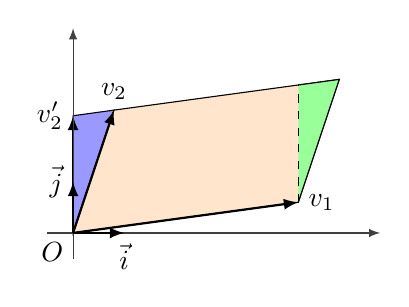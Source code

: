 
\begin{tikzpicture}[scale=1.3,>=latex]

\filldraw[blue!40,draw=black] (0,0) -- (0,1.145) -- (0.4,1.2)  -- cycle;

\filldraw[orange!20,draw=black] (0,0) -- (2.2,0.3) -- (2.6,1.5) -- (0.4,1.2) -- cycle;
\fill[green!40] (2.2,0.3) -- (2.6,1.5) -- (2.2,1.445)  -- cycle;
\draw[dashed] (2.2,0.3) -- (2.2,1.445);
\draw (2.2,0.3) -- (2.6,1.5) -- (2.2,1.445) ;
\draw[->,thick] (0,0) -- (2.2,0.3) node[right] {$v_1$};
\draw[->,thick] (0,0) -- (0.4,1.2) node[above] {$v_2$};
\draw[->,thick] (0,0) -- (0,1.145) node[left] {$v_2'$};

\draw[->,darkgray] (-0.25,0) -- (3,0);% node[below right] {x};
\draw[->,darkgray] (0,-0.25) -- (0,2);% node[above left] {y};
\node[below left] (0,0) {$O$};
\draw[->,thick] (0,0) -- (0.5,0) node[below] {$\vec i$};
\draw[->,thick] (0,0) -- (0,0.5) node[left] {$\vec j$};

\end{tikzpicture}
